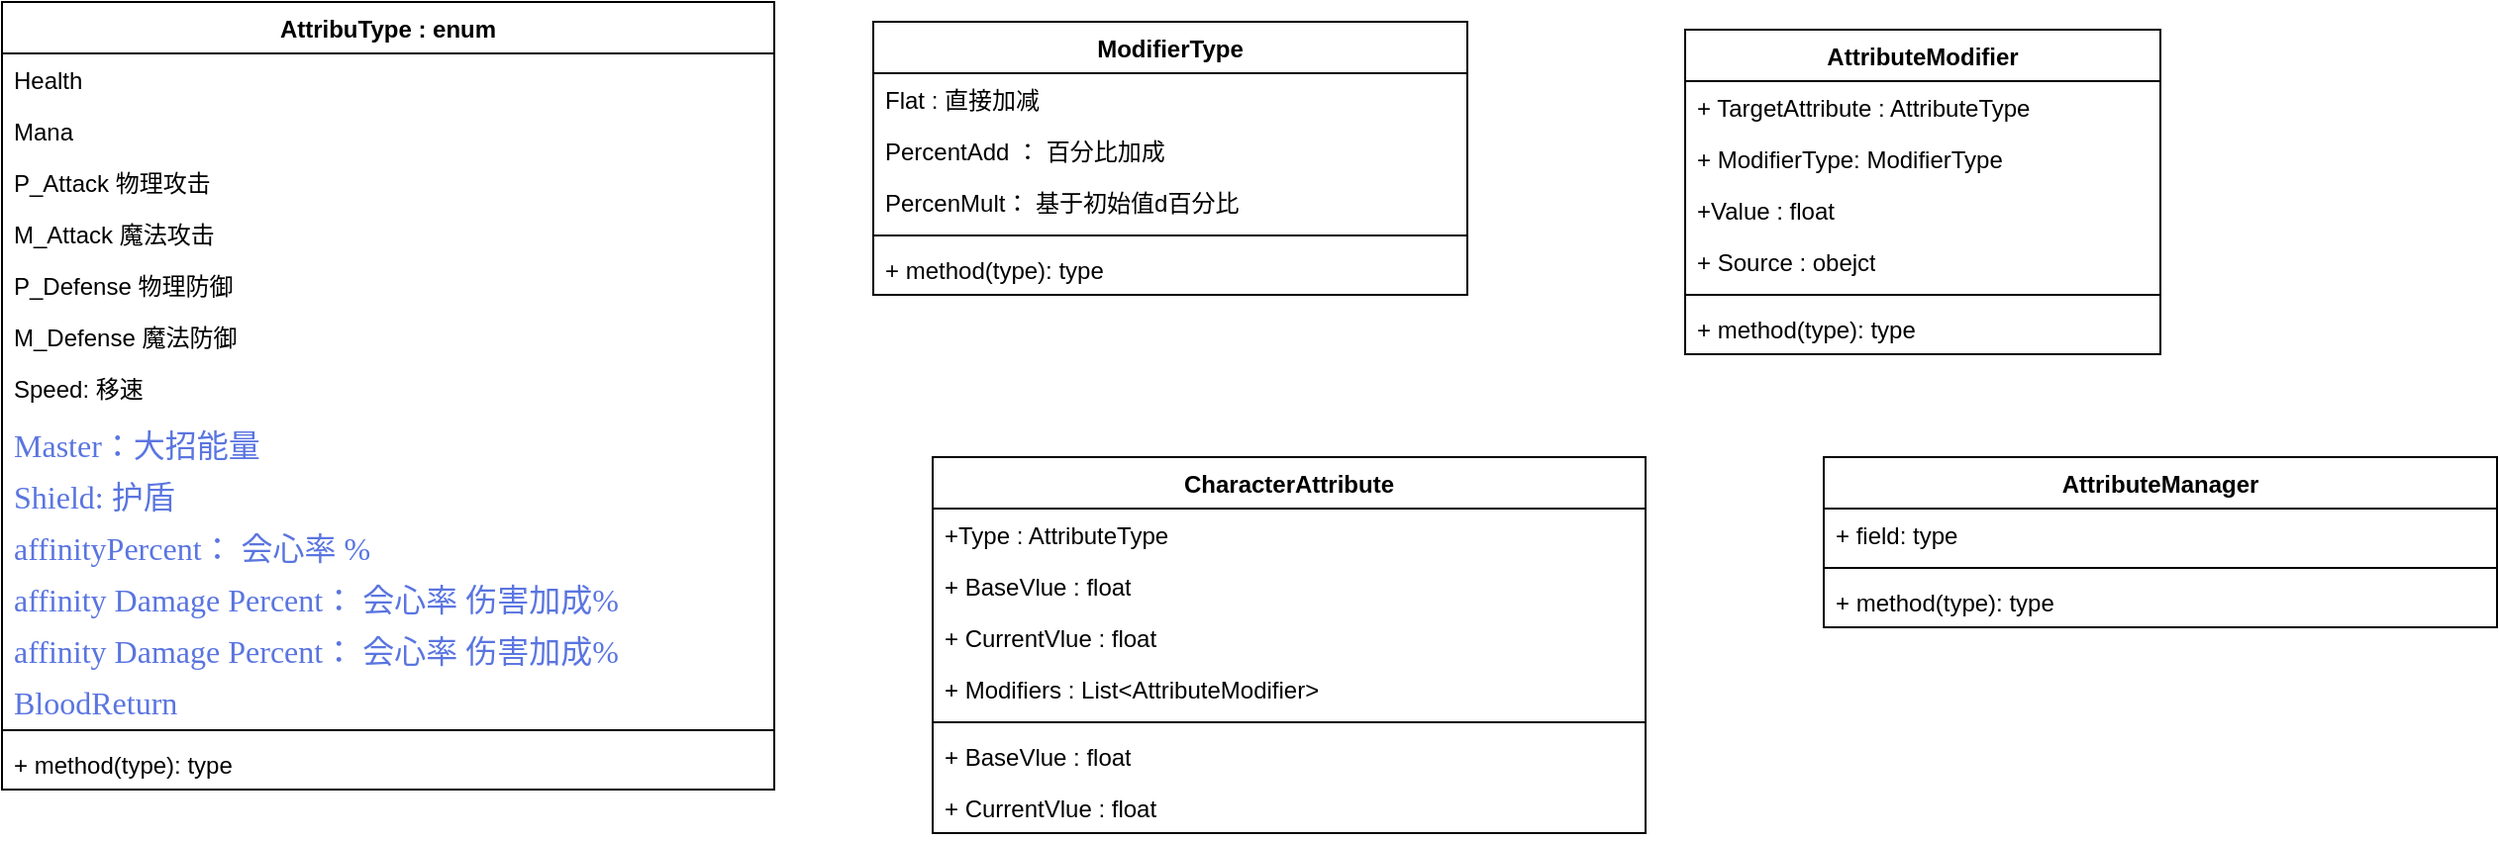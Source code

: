<mxfile version="26.0.16">
  <diagram id="C5RBs43oDa-KdzZeNtuy" name="Page-1">
    <mxGraphModel dx="1292" dy="746" grid="1" gridSize="10" guides="1" tooltips="1" connect="1" arrows="1" fold="1" page="1" pageScale="1" pageWidth="827" pageHeight="1169" math="0" shadow="0">
      <root>
        <mxCell id="WIyWlLk6GJQsqaUBKTNV-0" />
        <mxCell id="WIyWlLk6GJQsqaUBKTNV-1" parent="WIyWlLk6GJQsqaUBKTNV-0" />
        <mxCell id="uVSXAjv3Zr4qq0RaLcOH-0" value="AttribuType : enum" style="swimlane;fontStyle=1;align=center;verticalAlign=top;childLayout=stackLayout;horizontal=1;startSize=26;horizontalStack=0;resizeParent=1;resizeParentMax=0;resizeLast=0;collapsible=1;marginBottom=0;whiteSpace=wrap;html=1;" vertex="1" parent="WIyWlLk6GJQsqaUBKTNV-1">
          <mxGeometry x="30" y="80" width="390" height="398" as="geometry" />
        </mxCell>
        <mxCell id="uVSXAjv3Zr4qq0RaLcOH-1" value="Health" style="text;strokeColor=none;fillColor=none;align=left;verticalAlign=top;spacingLeft=4;spacingRight=4;overflow=hidden;rotatable=0;points=[[0,0.5],[1,0.5]];portConstraint=eastwest;whiteSpace=wrap;html=1;" vertex="1" parent="uVSXAjv3Zr4qq0RaLcOH-0">
          <mxGeometry y="26" width="390" height="26" as="geometry" />
        </mxCell>
        <mxCell id="uVSXAjv3Zr4qq0RaLcOH-9" value="Mana" style="text;strokeColor=none;fillColor=none;align=left;verticalAlign=top;spacingLeft=4;spacingRight=4;overflow=hidden;rotatable=0;points=[[0,0.5],[1,0.5]];portConstraint=eastwest;whiteSpace=wrap;html=1;" vertex="1" parent="uVSXAjv3Zr4qq0RaLcOH-0">
          <mxGeometry y="52" width="390" height="26" as="geometry" />
        </mxCell>
        <mxCell id="uVSXAjv3Zr4qq0RaLcOH-10" value="P_Attack 物理攻击" style="text;strokeColor=none;fillColor=none;align=left;verticalAlign=top;spacingLeft=4;spacingRight=4;overflow=hidden;rotatable=0;points=[[0,0.5],[1,0.5]];portConstraint=eastwest;whiteSpace=wrap;html=1;" vertex="1" parent="uVSXAjv3Zr4qq0RaLcOH-0">
          <mxGeometry y="78" width="390" height="26" as="geometry" />
        </mxCell>
        <mxCell id="uVSXAjv3Zr4qq0RaLcOH-11" value="M_Attack 魔法攻击" style="text;strokeColor=none;fillColor=none;align=left;verticalAlign=top;spacingLeft=4;spacingRight=4;overflow=hidden;rotatable=0;points=[[0,0.5],[1,0.5]];portConstraint=eastwest;whiteSpace=wrap;html=1;" vertex="1" parent="uVSXAjv3Zr4qq0RaLcOH-0">
          <mxGeometry y="104" width="390" height="26" as="geometry" />
        </mxCell>
        <mxCell id="uVSXAjv3Zr4qq0RaLcOH-12" value="P_Defense 物理防御" style="text;strokeColor=none;fillColor=none;align=left;verticalAlign=top;spacingLeft=4;spacingRight=4;overflow=hidden;rotatable=0;points=[[0,0.5],[1,0.5]];portConstraint=eastwest;whiteSpace=wrap;html=1;" vertex="1" parent="uVSXAjv3Zr4qq0RaLcOH-0">
          <mxGeometry y="130" width="390" height="26" as="geometry" />
        </mxCell>
        <mxCell id="uVSXAjv3Zr4qq0RaLcOH-13" value="M_Defense 魔法防御" style="text;strokeColor=none;fillColor=none;align=left;verticalAlign=top;spacingLeft=4;spacingRight=4;overflow=hidden;rotatable=0;points=[[0,0.5],[1,0.5]];portConstraint=eastwest;whiteSpace=wrap;html=1;" vertex="1" parent="uVSXAjv3Zr4qq0RaLcOH-0">
          <mxGeometry y="156" width="390" height="26" as="geometry" />
        </mxCell>
        <mxCell id="uVSXAjv3Zr4qq0RaLcOH-14" value="Speed: 移速" style="text;strokeColor=none;fillColor=none;align=left;verticalAlign=top;spacingLeft=4;spacingRight=4;overflow=hidden;rotatable=0;points=[[0,0.5],[1,0.5]];portConstraint=eastwest;whiteSpace=wrap;html=1;" vertex="1" parent="uVSXAjv3Zr4qq0RaLcOH-0">
          <mxGeometry y="182" width="390" height="26" as="geometry" />
        </mxCell>
        <mxCell id="uVSXAjv3Zr4qq0RaLcOH-16" value="&lt;font face=&quot;PingFangSC-Regular, Microsoft YaHei, Segoe&amp;nbsp;UI&amp;nbsp;Variable&amp;nbsp;Static&amp;nbsp;Display&quot; color=&quot;#5a75e0&quot;&gt;&lt;span style=&quot;font-size: 16px; background-color: rgb(255, 255, 255);&quot;&gt;Master：大招能量&lt;/span&gt;&lt;/font&gt;" style="text;strokeColor=none;fillColor=none;align=left;verticalAlign=top;spacingLeft=4;spacingRight=4;overflow=hidden;rotatable=0;points=[[0,0.5],[1,0.5]];portConstraint=eastwest;whiteSpace=wrap;html=1;" vertex="1" parent="uVSXAjv3Zr4qq0RaLcOH-0">
          <mxGeometry y="208" width="390" height="26" as="geometry" />
        </mxCell>
        <mxCell id="uVSXAjv3Zr4qq0RaLcOH-17" value="&lt;font face=&quot;PingFangSC-Regular, Microsoft YaHei, Segoe&amp;nbsp;UI&amp;nbsp;Variable&amp;nbsp;Static&amp;nbsp;Display&quot; color=&quot;#5a75e0&quot;&gt;&lt;span style=&quot;font-size: 16px; background-color: rgb(255, 255, 255);&quot;&gt;Shield: 护盾&lt;/span&gt;&lt;/font&gt;" style="text;strokeColor=none;fillColor=none;align=left;verticalAlign=top;spacingLeft=4;spacingRight=4;overflow=hidden;rotatable=0;points=[[0,0.5],[1,0.5]];portConstraint=eastwest;whiteSpace=wrap;html=1;" vertex="1" parent="uVSXAjv3Zr4qq0RaLcOH-0">
          <mxGeometry y="234" width="390" height="26" as="geometry" />
        </mxCell>
        <mxCell id="uVSXAjv3Zr4qq0RaLcOH-18" value="&lt;font face=&quot;PingFangSC-Regular, Microsoft YaHei, Segoe&amp;nbsp;UI&amp;nbsp;Variable&amp;nbsp;Static&amp;nbsp;Display&quot; color=&quot;#5a75e0&quot;&gt;&lt;span style=&quot;font-size: 16px; background-color: rgb(255, 255, 255);&quot;&gt;affinityPercent： 会心率 %&lt;/span&gt;&lt;/font&gt;" style="text;strokeColor=none;fillColor=none;align=left;verticalAlign=top;spacingLeft=4;spacingRight=4;overflow=hidden;rotatable=0;points=[[0,0.5],[1,0.5]];portConstraint=eastwest;whiteSpace=wrap;html=1;" vertex="1" parent="uVSXAjv3Zr4qq0RaLcOH-0">
          <mxGeometry y="260" width="390" height="26" as="geometry" />
        </mxCell>
        <mxCell id="uVSXAjv3Zr4qq0RaLcOH-19" value="&lt;font face=&quot;PingFangSC-Regular, Microsoft YaHei, Segoe&amp;nbsp;UI&amp;nbsp;Variable&amp;nbsp;Static&amp;nbsp;Display&quot; color=&quot;#5a75e0&quot;&gt;&lt;span style=&quot;font-size: 16px; background-color: rgb(255, 255, 255);&quot;&gt;affinity Damage Percent： 会心率 伤害加成%&lt;/span&gt;&lt;/font&gt;" style="text;strokeColor=none;fillColor=none;align=left;verticalAlign=top;spacingLeft=4;spacingRight=4;overflow=hidden;rotatable=0;points=[[0,0.5],[1,0.5]];portConstraint=eastwest;whiteSpace=wrap;html=1;" vertex="1" parent="uVSXAjv3Zr4qq0RaLcOH-0">
          <mxGeometry y="286" width="390" height="26" as="geometry" />
        </mxCell>
        <mxCell id="uVSXAjv3Zr4qq0RaLcOH-20" value="&lt;font face=&quot;PingFangSC-Regular, Microsoft YaHei, Segoe&amp;nbsp;UI&amp;nbsp;Variable&amp;nbsp;Static&amp;nbsp;Display&quot; color=&quot;#5a75e0&quot;&gt;&lt;span style=&quot;font-size: 16px; background-color: rgb(255, 255, 255);&quot;&gt;affinity Damage Percent： 会心率 伤害加成%&lt;/span&gt;&lt;/font&gt;" style="text;strokeColor=none;fillColor=none;align=left;verticalAlign=top;spacingLeft=4;spacingRight=4;overflow=hidden;rotatable=0;points=[[0,0.5],[1,0.5]];portConstraint=eastwest;whiteSpace=wrap;html=1;" vertex="1" parent="uVSXAjv3Zr4qq0RaLcOH-0">
          <mxGeometry y="312" width="390" height="26" as="geometry" />
        </mxCell>
        <mxCell id="uVSXAjv3Zr4qq0RaLcOH-21" value="&lt;font face=&quot;PingFangSC-Regular, Microsoft YaHei, Segoe&amp;nbsp;UI&amp;nbsp;Variable&amp;nbsp;Static&amp;nbsp;Display&quot; color=&quot;#5a75e0&quot;&gt;&lt;span style=&quot;font-size: 16px; background-color: rgb(255, 255, 255);&quot;&gt;BloodReturn&lt;/span&gt;&lt;/font&gt;" style="text;strokeColor=none;fillColor=none;align=left;verticalAlign=top;spacingLeft=4;spacingRight=4;overflow=hidden;rotatable=0;points=[[0,0.5],[1,0.5]];portConstraint=eastwest;whiteSpace=wrap;html=1;" vertex="1" parent="uVSXAjv3Zr4qq0RaLcOH-0">
          <mxGeometry y="338" width="390" height="26" as="geometry" />
        </mxCell>
        <mxCell id="uVSXAjv3Zr4qq0RaLcOH-2" value="" style="line;strokeWidth=1;fillColor=none;align=left;verticalAlign=middle;spacingTop=-1;spacingLeft=3;spacingRight=3;rotatable=0;labelPosition=right;points=[];portConstraint=eastwest;strokeColor=inherit;" vertex="1" parent="uVSXAjv3Zr4qq0RaLcOH-0">
          <mxGeometry y="364" width="390" height="8" as="geometry" />
        </mxCell>
        <mxCell id="uVSXAjv3Zr4qq0RaLcOH-3" value="+ method(type): type" style="text;strokeColor=none;fillColor=none;align=left;verticalAlign=top;spacingLeft=4;spacingRight=4;overflow=hidden;rotatable=0;points=[[0,0.5],[1,0.5]];portConstraint=eastwest;whiteSpace=wrap;html=1;" vertex="1" parent="uVSXAjv3Zr4qq0RaLcOH-0">
          <mxGeometry y="372" width="390" height="26" as="geometry" />
        </mxCell>
        <mxCell id="uVSXAjv3Zr4qq0RaLcOH-4" value="&lt;div&gt;ModifierType&lt;/div&gt;&lt;div&gt;&lt;br&gt;&lt;/div&gt;" style="swimlane;fontStyle=1;align=center;verticalAlign=top;childLayout=stackLayout;horizontal=1;startSize=26;horizontalStack=0;resizeParent=1;resizeParentMax=0;resizeLast=0;collapsible=1;marginBottom=0;whiteSpace=wrap;html=1;" vertex="1" parent="WIyWlLk6GJQsqaUBKTNV-1">
          <mxGeometry x="470" y="90" width="300" height="138" as="geometry" />
        </mxCell>
        <mxCell id="uVSXAjv3Zr4qq0RaLcOH-5" value="Flat : 直接加减" style="text;strokeColor=none;fillColor=none;align=left;verticalAlign=top;spacingLeft=4;spacingRight=4;overflow=hidden;rotatable=0;points=[[0,0.5],[1,0.5]];portConstraint=eastwest;whiteSpace=wrap;html=1;" vertex="1" parent="uVSXAjv3Zr4qq0RaLcOH-4">
          <mxGeometry y="26" width="300" height="26" as="geometry" />
        </mxCell>
        <mxCell id="uVSXAjv3Zr4qq0RaLcOH-30" value="PercentAdd ： 百分比加成" style="text;strokeColor=none;fillColor=none;align=left;verticalAlign=top;spacingLeft=4;spacingRight=4;overflow=hidden;rotatable=0;points=[[0,0.5],[1,0.5]];portConstraint=eastwest;whiteSpace=wrap;html=1;" vertex="1" parent="uVSXAjv3Zr4qq0RaLcOH-4">
          <mxGeometry y="52" width="300" height="26" as="geometry" />
        </mxCell>
        <mxCell id="uVSXAjv3Zr4qq0RaLcOH-31" value="PercenMult： 基于初始值d百分比" style="text;strokeColor=none;fillColor=none;align=left;verticalAlign=top;spacingLeft=4;spacingRight=4;overflow=hidden;rotatable=0;points=[[0,0.5],[1,0.5]];portConstraint=eastwest;whiteSpace=wrap;html=1;" vertex="1" parent="uVSXAjv3Zr4qq0RaLcOH-4">
          <mxGeometry y="78" width="300" height="26" as="geometry" />
        </mxCell>
        <mxCell id="uVSXAjv3Zr4qq0RaLcOH-6" value="" style="line;strokeWidth=1;fillColor=none;align=left;verticalAlign=middle;spacingTop=-1;spacingLeft=3;spacingRight=3;rotatable=0;labelPosition=right;points=[];portConstraint=eastwest;strokeColor=inherit;" vertex="1" parent="uVSXAjv3Zr4qq0RaLcOH-4">
          <mxGeometry y="104" width="300" height="8" as="geometry" />
        </mxCell>
        <mxCell id="uVSXAjv3Zr4qq0RaLcOH-7" value="+ method(type): type" style="text;strokeColor=none;fillColor=none;align=left;verticalAlign=top;spacingLeft=4;spacingRight=4;overflow=hidden;rotatable=0;points=[[0,0.5],[1,0.5]];portConstraint=eastwest;whiteSpace=wrap;html=1;" vertex="1" parent="uVSXAjv3Zr4qq0RaLcOH-4">
          <mxGeometry y="112" width="300" height="26" as="geometry" />
        </mxCell>
        <mxCell id="uVSXAjv3Zr4qq0RaLcOH-22" value="CharacterAttribute" style="swimlane;fontStyle=1;align=center;verticalAlign=top;childLayout=stackLayout;horizontal=1;startSize=26;horizontalStack=0;resizeParent=1;resizeParentMax=0;resizeLast=0;collapsible=1;marginBottom=0;whiteSpace=wrap;html=1;" vertex="1" parent="WIyWlLk6GJQsqaUBKTNV-1">
          <mxGeometry x="500" y="310" width="360" height="190" as="geometry" />
        </mxCell>
        <mxCell id="uVSXAjv3Zr4qq0RaLcOH-23" value="+Type : AttributeType" style="text;strokeColor=none;fillColor=none;align=left;verticalAlign=top;spacingLeft=4;spacingRight=4;overflow=hidden;rotatable=0;points=[[0,0.5],[1,0.5]];portConstraint=eastwest;whiteSpace=wrap;html=1;" vertex="1" parent="uVSXAjv3Zr4qq0RaLcOH-22">
          <mxGeometry y="26" width="360" height="26" as="geometry" />
        </mxCell>
        <mxCell id="uVSXAjv3Zr4qq0RaLcOH-27" value="+ BaseVlue : float" style="text;strokeColor=none;fillColor=none;align=left;verticalAlign=top;spacingLeft=4;spacingRight=4;overflow=hidden;rotatable=0;points=[[0,0.5],[1,0.5]];portConstraint=eastwest;whiteSpace=wrap;html=1;" vertex="1" parent="uVSXAjv3Zr4qq0RaLcOH-22">
          <mxGeometry y="52" width="360" height="26" as="geometry" />
        </mxCell>
        <mxCell id="uVSXAjv3Zr4qq0RaLcOH-28" value="+ CurrentVlue : float" style="text;strokeColor=none;fillColor=none;align=left;verticalAlign=top;spacingLeft=4;spacingRight=4;overflow=hidden;rotatable=0;points=[[0,0.5],[1,0.5]];portConstraint=eastwest;whiteSpace=wrap;html=1;" vertex="1" parent="uVSXAjv3Zr4qq0RaLcOH-22">
          <mxGeometry y="78" width="360" height="26" as="geometry" />
        </mxCell>
        <mxCell id="uVSXAjv3Zr4qq0RaLcOH-29" value="+ Modifiers : List&amp;lt;AttributeModifier&amp;gt;" style="text;strokeColor=none;fillColor=none;align=left;verticalAlign=top;spacingLeft=4;spacingRight=4;overflow=hidden;rotatable=0;points=[[0,0.5],[1,0.5]];portConstraint=eastwest;whiteSpace=wrap;html=1;" vertex="1" parent="uVSXAjv3Zr4qq0RaLcOH-22">
          <mxGeometry y="104" width="360" height="26" as="geometry" />
        </mxCell>
        <mxCell id="uVSXAjv3Zr4qq0RaLcOH-24" value="" style="line;strokeWidth=1;fillColor=none;align=left;verticalAlign=middle;spacingTop=-1;spacingLeft=3;spacingRight=3;rotatable=0;labelPosition=right;points=[];portConstraint=eastwest;strokeColor=inherit;" vertex="1" parent="uVSXAjv3Zr4qq0RaLcOH-22">
          <mxGeometry y="130" width="360" height="8" as="geometry" />
        </mxCell>
        <mxCell id="uVSXAjv3Zr4qq0RaLcOH-25" value="+ BaseVlue : float" style="text;strokeColor=none;fillColor=none;align=left;verticalAlign=top;spacingLeft=4;spacingRight=4;overflow=hidden;rotatable=0;points=[[0,0.5],[1,0.5]];portConstraint=eastwest;whiteSpace=wrap;html=1;" vertex="1" parent="uVSXAjv3Zr4qq0RaLcOH-22">
          <mxGeometry y="138" width="360" height="26" as="geometry" />
        </mxCell>
        <mxCell id="uVSXAjv3Zr4qq0RaLcOH-26" value="+ CurrentVlue : float" style="text;strokeColor=none;fillColor=none;align=left;verticalAlign=top;spacingLeft=4;spacingRight=4;overflow=hidden;rotatable=0;points=[[0,0.5],[1,0.5]];portConstraint=eastwest;whiteSpace=wrap;html=1;" vertex="1" parent="uVSXAjv3Zr4qq0RaLcOH-22">
          <mxGeometry y="164" width="360" height="26" as="geometry" />
        </mxCell>
        <mxCell id="uVSXAjv3Zr4qq0RaLcOH-32" value="AttributeModifier" style="swimlane;fontStyle=1;align=center;verticalAlign=top;childLayout=stackLayout;horizontal=1;startSize=26;horizontalStack=0;resizeParent=1;resizeParentMax=0;resizeLast=0;collapsible=1;marginBottom=0;whiteSpace=wrap;html=1;" vertex="1" parent="WIyWlLk6GJQsqaUBKTNV-1">
          <mxGeometry x="880" y="94" width="240" height="164" as="geometry" />
        </mxCell>
        <mxCell id="uVSXAjv3Zr4qq0RaLcOH-33" value="+ TargetAttribute : AttributeType" style="text;strokeColor=none;fillColor=none;align=left;verticalAlign=top;spacingLeft=4;spacingRight=4;overflow=hidden;rotatable=0;points=[[0,0.5],[1,0.5]];portConstraint=eastwest;whiteSpace=wrap;html=1;" vertex="1" parent="uVSXAjv3Zr4qq0RaLcOH-32">
          <mxGeometry y="26" width="240" height="26" as="geometry" />
        </mxCell>
        <mxCell id="uVSXAjv3Zr4qq0RaLcOH-36" value="+ ModifierType: ModifierType" style="text;strokeColor=none;fillColor=none;align=left;verticalAlign=top;spacingLeft=4;spacingRight=4;overflow=hidden;rotatable=0;points=[[0,0.5],[1,0.5]];portConstraint=eastwest;whiteSpace=wrap;html=1;" vertex="1" parent="uVSXAjv3Zr4qq0RaLcOH-32">
          <mxGeometry y="52" width="240" height="26" as="geometry" />
        </mxCell>
        <mxCell id="uVSXAjv3Zr4qq0RaLcOH-37" value="+Value : float" style="text;strokeColor=none;fillColor=none;align=left;verticalAlign=top;spacingLeft=4;spacingRight=4;overflow=hidden;rotatable=0;points=[[0,0.5],[1,0.5]];portConstraint=eastwest;whiteSpace=wrap;html=1;" vertex="1" parent="uVSXAjv3Zr4qq0RaLcOH-32">
          <mxGeometry y="78" width="240" height="26" as="geometry" />
        </mxCell>
        <mxCell id="uVSXAjv3Zr4qq0RaLcOH-38" value="+ Source : obejct" style="text;strokeColor=none;fillColor=none;align=left;verticalAlign=top;spacingLeft=4;spacingRight=4;overflow=hidden;rotatable=0;points=[[0,0.5],[1,0.5]];portConstraint=eastwest;whiteSpace=wrap;html=1;" vertex="1" parent="uVSXAjv3Zr4qq0RaLcOH-32">
          <mxGeometry y="104" width="240" height="26" as="geometry" />
        </mxCell>
        <mxCell id="uVSXAjv3Zr4qq0RaLcOH-34" value="" style="line;strokeWidth=1;fillColor=none;align=left;verticalAlign=middle;spacingTop=-1;spacingLeft=3;spacingRight=3;rotatable=0;labelPosition=right;points=[];portConstraint=eastwest;strokeColor=inherit;" vertex="1" parent="uVSXAjv3Zr4qq0RaLcOH-32">
          <mxGeometry y="130" width="240" height="8" as="geometry" />
        </mxCell>
        <mxCell id="uVSXAjv3Zr4qq0RaLcOH-35" value="+ method(type): type" style="text;strokeColor=none;fillColor=none;align=left;verticalAlign=top;spacingLeft=4;spacingRight=4;overflow=hidden;rotatable=0;points=[[0,0.5],[1,0.5]];portConstraint=eastwest;whiteSpace=wrap;html=1;" vertex="1" parent="uVSXAjv3Zr4qq0RaLcOH-32">
          <mxGeometry y="138" width="240" height="26" as="geometry" />
        </mxCell>
        <mxCell id="uVSXAjv3Zr4qq0RaLcOH-47" value="AttributeManager" style="swimlane;fontStyle=1;align=center;verticalAlign=top;childLayout=stackLayout;horizontal=1;startSize=26;horizontalStack=0;resizeParent=1;resizeParentMax=0;resizeLast=0;collapsible=1;marginBottom=0;whiteSpace=wrap;html=1;" vertex="1" parent="WIyWlLk6GJQsqaUBKTNV-1">
          <mxGeometry x="950" y="310" width="340" height="86" as="geometry" />
        </mxCell>
        <mxCell id="uVSXAjv3Zr4qq0RaLcOH-48" value="+ field: type" style="text;strokeColor=none;fillColor=none;align=left;verticalAlign=top;spacingLeft=4;spacingRight=4;overflow=hidden;rotatable=0;points=[[0,0.5],[1,0.5]];portConstraint=eastwest;whiteSpace=wrap;html=1;" vertex="1" parent="uVSXAjv3Zr4qq0RaLcOH-47">
          <mxGeometry y="26" width="340" height="26" as="geometry" />
        </mxCell>
        <mxCell id="uVSXAjv3Zr4qq0RaLcOH-49" value="" style="line;strokeWidth=1;fillColor=none;align=left;verticalAlign=middle;spacingTop=-1;spacingLeft=3;spacingRight=3;rotatable=0;labelPosition=right;points=[];portConstraint=eastwest;strokeColor=inherit;" vertex="1" parent="uVSXAjv3Zr4qq0RaLcOH-47">
          <mxGeometry y="52" width="340" height="8" as="geometry" />
        </mxCell>
        <mxCell id="uVSXAjv3Zr4qq0RaLcOH-50" value="+ method(type): type" style="text;strokeColor=none;fillColor=none;align=left;verticalAlign=top;spacingLeft=4;spacingRight=4;overflow=hidden;rotatable=0;points=[[0,0.5],[1,0.5]];portConstraint=eastwest;whiteSpace=wrap;html=1;" vertex="1" parent="uVSXAjv3Zr4qq0RaLcOH-47">
          <mxGeometry y="60" width="340" height="26" as="geometry" />
        </mxCell>
      </root>
    </mxGraphModel>
  </diagram>
</mxfile>

